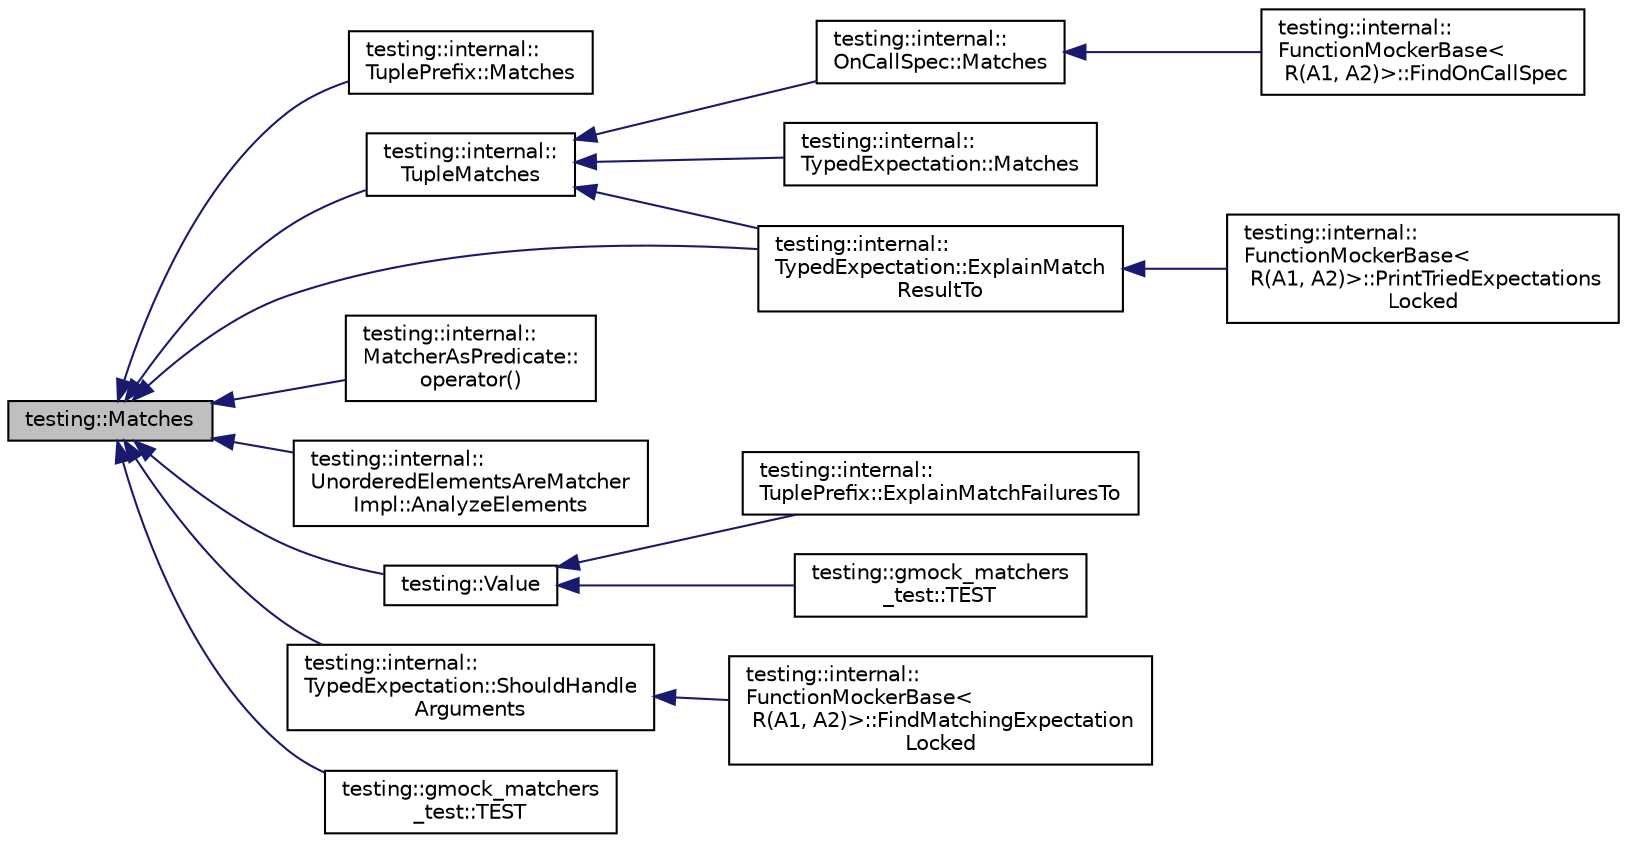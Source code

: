 digraph "testing::Matches"
{
  edge [fontname="Helvetica",fontsize="10",labelfontname="Helvetica",labelfontsize="10"];
  node [fontname="Helvetica",fontsize="10",shape=record];
  rankdir="LR";
  Node1179 [label="testing::Matches",height=0.2,width=0.4,color="black", fillcolor="grey75", style="filled", fontcolor="black"];
  Node1179 -> Node1180 [dir="back",color="midnightblue",fontsize="10",style="solid",fontname="Helvetica"];
  Node1180 [label="testing::internal::\lTuplePrefix::Matches",height=0.2,width=0.4,color="black", fillcolor="white", style="filled",URL="$dc/d12/classtesting_1_1internal_1_1_tuple_prefix.html#ada24ceee73c02e3bb7f8264143170f7a"];
  Node1179 -> Node1181 [dir="back",color="midnightblue",fontsize="10",style="solid",fontname="Helvetica"];
  Node1181 [label="testing::internal::\lTupleMatches",height=0.2,width=0.4,color="black", fillcolor="white", style="filled",URL="$d0/da7/namespacetesting_1_1internal.html#a10095d1e1c99369200072b39d657ebc4"];
  Node1181 -> Node1182 [dir="back",color="midnightblue",fontsize="10",style="solid",fontname="Helvetica"];
  Node1182 [label="testing::internal::\lOnCallSpec::Matches",height=0.2,width=0.4,color="black", fillcolor="white", style="filled",URL="$df/dd1/classtesting_1_1internal_1_1_on_call_spec.html#a8113d1ec5775715637a87875dee6cc68"];
  Node1182 -> Node1183 [dir="back",color="midnightblue",fontsize="10",style="solid",fontname="Helvetica"];
  Node1183 [label="testing::internal::\lFunctionMockerBase\<\l R(A1, A2)\>::FindOnCallSpec",height=0.2,width=0.4,color="black", fillcolor="white", style="filled",URL="$da/de9/classtesting_1_1internal_1_1_function_mocker_base.html#a3bcd2e8191ffc44bd59b8d8d25eefd3e"];
  Node1181 -> Node1184 [dir="back",color="midnightblue",fontsize="10",style="solid",fontname="Helvetica"];
  Node1184 [label="testing::internal::\lTypedExpectation::Matches",height=0.2,width=0.4,color="black", fillcolor="white", style="filled",URL="$d2/d4b/classtesting_1_1internal_1_1_typed_expectation.html#a010336f587859d990b718cd74f13e617"];
  Node1181 -> Node1185 [dir="back",color="midnightblue",fontsize="10",style="solid",fontname="Helvetica"];
  Node1185 [label="testing::internal::\lTypedExpectation::ExplainMatch\lResultTo",height=0.2,width=0.4,color="black", fillcolor="white", style="filled",URL="$d2/d4b/classtesting_1_1internal_1_1_typed_expectation.html#ad72e021fb66b7a91613e84644c6eb78b"];
  Node1185 -> Node1186 [dir="back",color="midnightblue",fontsize="10",style="solid",fontname="Helvetica"];
  Node1186 [label="testing::internal::\lFunctionMockerBase\<\l R(A1, A2)\>::PrintTriedExpectations\lLocked",height=0.2,width=0.4,color="black", fillcolor="white", style="filled",URL="$da/de9/classtesting_1_1internal_1_1_function_mocker_base.html#ad0183c6e8ec34498eb52f4249ec2fe9d"];
  Node1179 -> Node1187 [dir="back",color="midnightblue",fontsize="10",style="solid",fontname="Helvetica"];
  Node1187 [label="testing::internal::\lMatcherAsPredicate::\loperator()",height=0.2,width=0.4,color="black", fillcolor="white", style="filled",URL="$d8/d9e/classtesting_1_1internal_1_1_matcher_as_predicate.html#ab4594a16ff5cdfd07acb5017b7aa54f3"];
  Node1179 -> Node1188 [dir="back",color="midnightblue",fontsize="10",style="solid",fontname="Helvetica"];
  Node1188 [label="testing::internal::\lUnorderedElementsAreMatcher\lImpl::AnalyzeElements",height=0.2,width=0.4,color="black", fillcolor="white", style="filled",URL="$df/df0/classtesting_1_1internal_1_1_unordered_elements_are_matcher_impl.html#a163e5008bd9181fb0276ce07d678e3c0"];
  Node1179 -> Node1189 [dir="back",color="midnightblue",fontsize="10",style="solid",fontname="Helvetica"];
  Node1189 [label="testing::Value",height=0.2,width=0.4,color="black", fillcolor="white", style="filled",URL="$d0/d75/namespacetesting.html#ae44c50a3a7f0a46f05c8a0b0592b4a62"];
  Node1189 -> Node1190 [dir="back",color="midnightblue",fontsize="10",style="solid",fontname="Helvetica"];
  Node1190 [label="testing::internal::\lTuplePrefix::ExplainMatchFailuresTo",height=0.2,width=0.4,color="black", fillcolor="white", style="filled",URL="$dc/d12/classtesting_1_1internal_1_1_tuple_prefix.html#a0ffd38ce90ae6da645a5655aefac5bb7"];
  Node1189 -> Node1191 [dir="back",color="midnightblue",fontsize="10",style="solid",fontname="Helvetica"];
  Node1191 [label="testing::gmock_matchers\l_test::TEST",height=0.2,width=0.4,color="black", fillcolor="white", style="filled",URL="$d5/de1/namespacetesting_1_1gmock__matchers__test.html#a150118d4e990ba9fb9978329e742c931"];
  Node1179 -> Node1192 [dir="back",color="midnightblue",fontsize="10",style="solid",fontname="Helvetica"];
  Node1192 [label="testing::internal::\lTypedExpectation::ShouldHandle\lArguments",height=0.2,width=0.4,color="black", fillcolor="white", style="filled",URL="$d2/d4b/classtesting_1_1internal_1_1_typed_expectation.html#a833f473cc3563f566fbfe143682bd05a"];
  Node1192 -> Node1193 [dir="back",color="midnightblue",fontsize="10",style="solid",fontname="Helvetica"];
  Node1193 [label="testing::internal::\lFunctionMockerBase\<\l R(A1, A2)\>::FindMatchingExpectation\lLocked",height=0.2,width=0.4,color="black", fillcolor="white", style="filled",URL="$da/de9/classtesting_1_1internal_1_1_function_mocker_base.html#a236b019bcbbfd13c0ed25aa34c1dd344"];
  Node1179 -> Node1185 [dir="back",color="midnightblue",fontsize="10",style="solid",fontname="Helvetica"];
  Node1179 -> Node1194 [dir="back",color="midnightblue",fontsize="10",style="solid",fontname="Helvetica"];
  Node1194 [label="testing::gmock_matchers\l_test::TEST",height=0.2,width=0.4,color="black", fillcolor="white", style="filled",URL="$d5/de1/namespacetesting_1_1gmock__matchers__test.html#a6617484cbb644af9882fc5d853112aae"];
}
